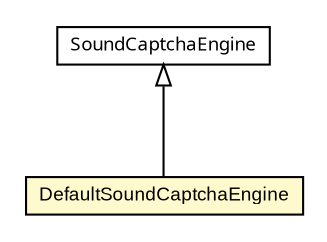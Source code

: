 #!/usr/local/bin/dot
#
# Class diagram 
# Generated by UmlGraph version 4.6 (http://www.spinellis.gr/sw/umlgraph)
#

digraph G {
	edge [fontname="arial",fontsize=10,labelfontname="arial",labelfontsize=10];
	node [fontname="arial",fontsize=10,shape=plaintext];
	// com.octo.captcha.engine.sound.SoundCaptchaEngine
	c16014 [label=<<table border="0" cellborder="1" cellspacing="0" cellpadding="2" port="p" href="./SoundCaptchaEngine.html">
		<tr><td><table border="0" cellspacing="0" cellpadding="1">
			<tr><td><font face="ariali"> SoundCaptchaEngine </font></td></tr>
		</table></td></tr>
		</table>>, fontname="arial", fontcolor="black", fontsize=9.0];
	// com.octo.captcha.engine.sound.DefaultSoundCaptchaEngine
	c16016 [label=<<table border="0" cellborder="1" cellspacing="0" cellpadding="2" port="p" bgcolor="lemonChiffon" href="./DefaultSoundCaptchaEngine.html">
		<tr><td><table border="0" cellspacing="0" cellpadding="1">
			<tr><td> DefaultSoundCaptchaEngine </td></tr>
		</table></td></tr>
		</table>>, fontname="arial", fontcolor="black", fontsize=9.0];
	//com.octo.captcha.engine.sound.DefaultSoundCaptchaEngine extends com.octo.captcha.engine.sound.SoundCaptchaEngine
	c16014:p -> c16016:p [dir=back,arrowtail=empty];
}

